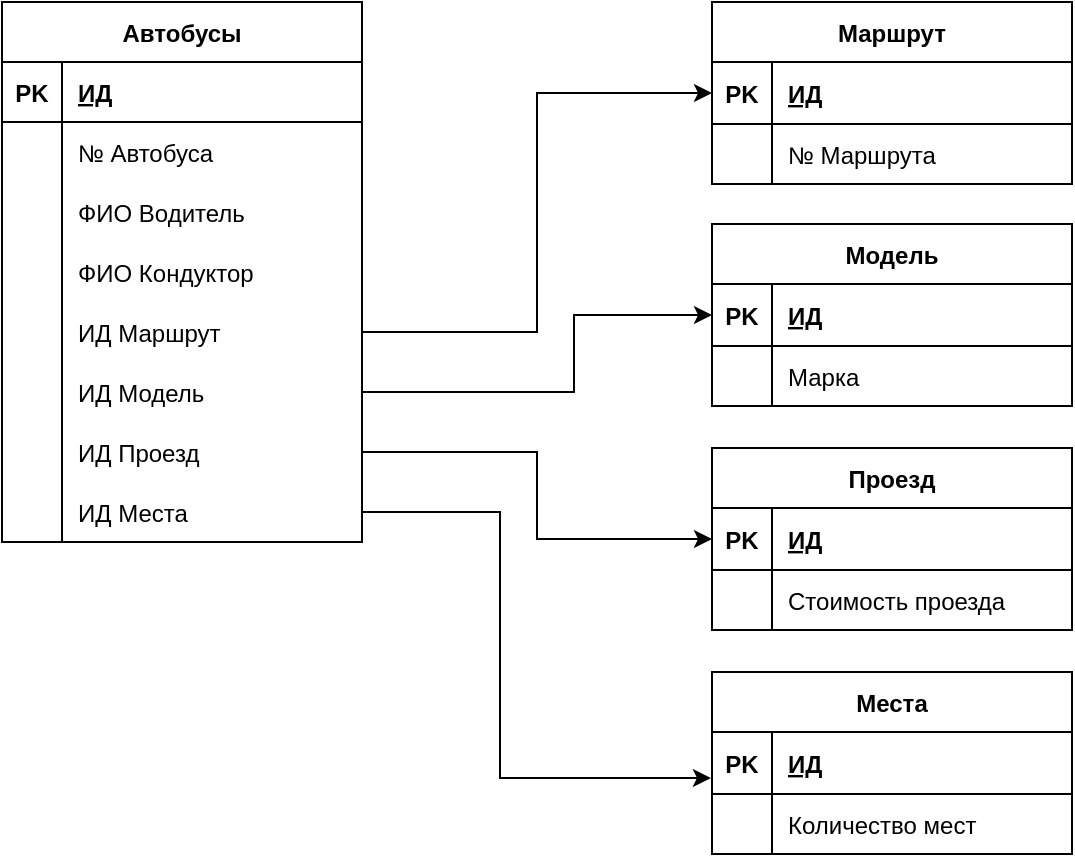<mxfile version="20.6.0" type="device"><diagram id="hzzZIlV-OQuinswEFl43" name="Страница 1"><mxGraphModel dx="652" dy="615" grid="0" gridSize="10" guides="1" tooltips="1" connect="1" arrows="1" fold="1" page="0" pageScale="1" pageWidth="827" pageHeight="1169" math="0" shadow="0"><root><mxCell id="0"/><mxCell id="1" parent="0"/><mxCell id="2SLa__R3V4OOOwiOtyNq-1" value="Автобусы" style="shape=table;startSize=30;container=1;collapsible=1;childLayout=tableLayout;fixedRows=1;rowLines=0;fontStyle=1;align=center;resizeLast=1;" vertex="1" parent="1"><mxGeometry x="100" y="30" width="180" height="270" as="geometry"/></mxCell><mxCell id="2SLa__R3V4OOOwiOtyNq-2" value="" style="shape=tableRow;horizontal=0;startSize=0;swimlaneHead=0;swimlaneBody=0;fillColor=none;collapsible=0;dropTarget=0;points=[[0,0.5],[1,0.5]];portConstraint=eastwest;top=0;left=0;right=0;bottom=1;" vertex="1" parent="2SLa__R3V4OOOwiOtyNq-1"><mxGeometry y="30" width="180" height="30" as="geometry"/></mxCell><mxCell id="2SLa__R3V4OOOwiOtyNq-3" value="PK" style="shape=partialRectangle;connectable=0;fillColor=none;top=0;left=0;bottom=0;right=0;fontStyle=1;overflow=hidden;" vertex="1" parent="2SLa__R3V4OOOwiOtyNq-2"><mxGeometry width="30" height="30" as="geometry"><mxRectangle width="30" height="30" as="alternateBounds"/></mxGeometry></mxCell><mxCell id="2SLa__R3V4OOOwiOtyNq-4" value="ИД" style="shape=partialRectangle;connectable=0;fillColor=none;top=0;left=0;bottom=0;right=0;align=left;spacingLeft=6;fontStyle=5;overflow=hidden;" vertex="1" parent="2SLa__R3V4OOOwiOtyNq-2"><mxGeometry x="30" width="150" height="30" as="geometry"><mxRectangle width="150" height="30" as="alternateBounds"/></mxGeometry></mxCell><mxCell id="2SLa__R3V4OOOwiOtyNq-5" value="" style="shape=tableRow;horizontal=0;startSize=0;swimlaneHead=0;swimlaneBody=0;fillColor=none;collapsible=0;dropTarget=0;points=[[0,0.5],[1,0.5]];portConstraint=eastwest;top=0;left=0;right=0;bottom=0;" vertex="1" parent="2SLa__R3V4OOOwiOtyNq-1"><mxGeometry y="60" width="180" height="30" as="geometry"/></mxCell><mxCell id="2SLa__R3V4OOOwiOtyNq-6" value="" style="shape=partialRectangle;connectable=0;fillColor=none;top=0;left=0;bottom=0;right=0;editable=1;overflow=hidden;" vertex="1" parent="2SLa__R3V4OOOwiOtyNq-5"><mxGeometry width="30" height="30" as="geometry"><mxRectangle width="30" height="30" as="alternateBounds"/></mxGeometry></mxCell><mxCell id="2SLa__R3V4OOOwiOtyNq-7" value="№ Автобуса" style="shape=partialRectangle;connectable=0;fillColor=none;top=0;left=0;bottom=0;right=0;align=left;spacingLeft=6;overflow=hidden;" vertex="1" parent="2SLa__R3V4OOOwiOtyNq-5"><mxGeometry x="30" width="150" height="30" as="geometry"><mxRectangle width="150" height="30" as="alternateBounds"/></mxGeometry></mxCell><mxCell id="2SLa__R3V4OOOwiOtyNq-101" value="" style="shape=tableRow;horizontal=0;startSize=0;swimlaneHead=0;swimlaneBody=0;fillColor=none;collapsible=0;dropTarget=0;points=[[0,0.5],[1,0.5]];portConstraint=eastwest;top=0;left=0;right=0;bottom=0;" vertex="1" parent="2SLa__R3V4OOOwiOtyNq-1"><mxGeometry y="90" width="180" height="30" as="geometry"/></mxCell><mxCell id="2SLa__R3V4OOOwiOtyNq-102" value="" style="shape=partialRectangle;connectable=0;fillColor=none;top=0;left=0;bottom=0;right=0;editable=1;overflow=hidden;" vertex="1" parent="2SLa__R3V4OOOwiOtyNq-101"><mxGeometry width="30" height="30" as="geometry"><mxRectangle width="30" height="30" as="alternateBounds"/></mxGeometry></mxCell><mxCell id="2SLa__R3V4OOOwiOtyNq-103" value="ФИО Водитель" style="shape=partialRectangle;connectable=0;fillColor=none;top=0;left=0;bottom=0;right=0;align=left;spacingLeft=6;overflow=hidden;" vertex="1" parent="2SLa__R3V4OOOwiOtyNq-101"><mxGeometry x="30" width="150" height="30" as="geometry"><mxRectangle width="150" height="30" as="alternateBounds"/></mxGeometry></mxCell><mxCell id="2SLa__R3V4OOOwiOtyNq-8" value="" style="shape=tableRow;horizontal=0;startSize=0;swimlaneHead=0;swimlaneBody=0;fillColor=none;collapsible=0;dropTarget=0;points=[[0,0.5],[1,0.5]];portConstraint=eastwest;top=0;left=0;right=0;bottom=0;" vertex="1" parent="2SLa__R3V4OOOwiOtyNq-1"><mxGeometry y="120" width="180" height="30" as="geometry"/></mxCell><mxCell id="2SLa__R3V4OOOwiOtyNq-9" value="" style="shape=partialRectangle;connectable=0;fillColor=none;top=0;left=0;bottom=0;right=0;editable=1;overflow=hidden;" vertex="1" parent="2SLa__R3V4OOOwiOtyNq-8"><mxGeometry width="30" height="30" as="geometry"><mxRectangle width="30" height="30" as="alternateBounds"/></mxGeometry></mxCell><mxCell id="2SLa__R3V4OOOwiOtyNq-10" value="ФИО Кондуктор" style="shape=partialRectangle;connectable=0;fillColor=none;top=0;left=0;bottom=0;right=0;align=left;spacingLeft=6;overflow=hidden;" vertex="1" parent="2SLa__R3V4OOOwiOtyNq-8"><mxGeometry x="30" width="150" height="30" as="geometry"><mxRectangle width="150" height="30" as="alternateBounds"/></mxGeometry></mxCell><mxCell id="2SLa__R3V4OOOwiOtyNq-11" value="" style="shape=tableRow;horizontal=0;startSize=0;swimlaneHead=0;swimlaneBody=0;fillColor=none;collapsible=0;dropTarget=0;points=[[0,0.5],[1,0.5]];portConstraint=eastwest;top=0;left=0;right=0;bottom=0;" vertex="1" parent="2SLa__R3V4OOOwiOtyNq-1"><mxGeometry y="150" width="180" height="30" as="geometry"/></mxCell><mxCell id="2SLa__R3V4OOOwiOtyNq-12" value="" style="shape=partialRectangle;connectable=0;fillColor=none;top=0;left=0;bottom=0;right=0;editable=1;overflow=hidden;" vertex="1" parent="2SLa__R3V4OOOwiOtyNq-11"><mxGeometry width="30" height="30" as="geometry"><mxRectangle width="30" height="30" as="alternateBounds"/></mxGeometry></mxCell><mxCell id="2SLa__R3V4OOOwiOtyNq-13" value="ИД Маршрут" style="shape=partialRectangle;connectable=0;fillColor=none;top=0;left=0;bottom=0;right=0;align=left;spacingLeft=6;overflow=hidden;" vertex="1" parent="2SLa__R3V4OOOwiOtyNq-11"><mxGeometry x="30" width="150" height="30" as="geometry"><mxRectangle width="150" height="30" as="alternateBounds"/></mxGeometry></mxCell><mxCell id="2SLa__R3V4OOOwiOtyNq-15" value="" style="shape=tableRow;horizontal=0;startSize=0;swimlaneHead=0;swimlaneBody=0;fillColor=none;collapsible=0;dropTarget=0;points=[[0,0.5],[1,0.5]];portConstraint=eastwest;top=0;left=0;right=0;bottom=0;" vertex="1" parent="2SLa__R3V4OOOwiOtyNq-1"><mxGeometry y="180" width="180" height="30" as="geometry"/></mxCell><mxCell id="2SLa__R3V4OOOwiOtyNq-16" value="" style="shape=partialRectangle;connectable=0;fillColor=none;top=0;left=0;bottom=0;right=0;editable=1;overflow=hidden;" vertex="1" parent="2SLa__R3V4OOOwiOtyNq-15"><mxGeometry width="30" height="30" as="geometry"><mxRectangle width="30" height="30" as="alternateBounds"/></mxGeometry></mxCell><mxCell id="2SLa__R3V4OOOwiOtyNq-17" value="ИД Модель" style="shape=partialRectangle;connectable=0;fillColor=none;top=0;left=0;bottom=0;right=0;align=left;spacingLeft=6;overflow=hidden;" vertex="1" parent="2SLa__R3V4OOOwiOtyNq-15"><mxGeometry x="30" width="150" height="30" as="geometry"><mxRectangle width="150" height="30" as="alternateBounds"/></mxGeometry></mxCell><mxCell id="2SLa__R3V4OOOwiOtyNq-79" value="" style="shape=tableRow;horizontal=0;startSize=0;swimlaneHead=0;swimlaneBody=0;fillColor=none;collapsible=0;dropTarget=0;points=[[0,0.5],[1,0.5]];portConstraint=eastwest;top=0;left=0;right=0;bottom=0;" vertex="1" parent="2SLa__R3V4OOOwiOtyNq-1"><mxGeometry y="210" width="180" height="30" as="geometry"/></mxCell><mxCell id="2SLa__R3V4OOOwiOtyNq-80" value="" style="shape=partialRectangle;connectable=0;fillColor=none;top=0;left=0;bottom=0;right=0;editable=1;overflow=hidden;" vertex="1" parent="2SLa__R3V4OOOwiOtyNq-79"><mxGeometry width="30" height="30" as="geometry"><mxRectangle width="30" height="30" as="alternateBounds"/></mxGeometry></mxCell><mxCell id="2SLa__R3V4OOOwiOtyNq-81" value="ИД Проезд" style="shape=partialRectangle;connectable=0;fillColor=none;top=0;left=0;bottom=0;right=0;align=left;spacingLeft=6;overflow=hidden;" vertex="1" parent="2SLa__R3V4OOOwiOtyNq-79"><mxGeometry x="30" width="150" height="30" as="geometry"><mxRectangle width="150" height="30" as="alternateBounds"/></mxGeometry></mxCell><mxCell id="2SLa__R3V4OOOwiOtyNq-82" value="" style="shape=tableRow;horizontal=0;startSize=0;swimlaneHead=0;swimlaneBody=0;fillColor=none;collapsible=0;dropTarget=0;points=[[0,0.5],[1,0.5]];portConstraint=eastwest;top=0;left=0;right=0;bottom=0;" vertex="1" parent="2SLa__R3V4OOOwiOtyNq-1"><mxGeometry y="240" width="180" height="30" as="geometry"/></mxCell><mxCell id="2SLa__R3V4OOOwiOtyNq-83" value="" style="shape=partialRectangle;connectable=0;fillColor=none;top=0;left=0;bottom=0;right=0;editable=1;overflow=hidden;" vertex="1" parent="2SLa__R3V4OOOwiOtyNq-82"><mxGeometry width="30" height="30" as="geometry"><mxRectangle width="30" height="30" as="alternateBounds"/></mxGeometry></mxCell><mxCell id="2SLa__R3V4OOOwiOtyNq-84" value="ИД Места" style="shape=partialRectangle;connectable=0;fillColor=none;top=0;left=0;bottom=0;right=0;align=left;spacingLeft=6;overflow=hidden;" vertex="1" parent="2SLa__R3V4OOOwiOtyNq-82"><mxGeometry x="30" width="150" height="30" as="geometry"><mxRectangle width="150" height="30" as="alternateBounds"/></mxGeometry></mxCell><mxCell id="2SLa__R3V4OOOwiOtyNq-38" value="Маршрут" style="shape=table;startSize=30;container=1;collapsible=1;childLayout=tableLayout;fixedRows=1;rowLines=0;fontStyle=1;align=center;resizeLast=1;" vertex="1" parent="1"><mxGeometry x="455" y="30" width="180" height="91" as="geometry"/></mxCell><mxCell id="2SLa__R3V4OOOwiOtyNq-39" value="" style="shape=tableRow;horizontal=0;startSize=0;swimlaneHead=0;swimlaneBody=0;fillColor=none;collapsible=0;dropTarget=0;points=[[0,0.5],[1,0.5]];portConstraint=eastwest;top=0;left=0;right=0;bottom=1;" vertex="1" parent="2SLa__R3V4OOOwiOtyNq-38"><mxGeometry y="30" width="180" height="31" as="geometry"/></mxCell><mxCell id="2SLa__R3V4OOOwiOtyNq-40" value="PK" style="shape=partialRectangle;connectable=0;fillColor=none;top=0;left=0;bottom=0;right=0;fontStyle=1;overflow=hidden;" vertex="1" parent="2SLa__R3V4OOOwiOtyNq-39"><mxGeometry width="30" height="31" as="geometry"><mxRectangle width="30" height="31" as="alternateBounds"/></mxGeometry></mxCell><mxCell id="2SLa__R3V4OOOwiOtyNq-41" value="ИД" style="shape=partialRectangle;connectable=0;fillColor=none;top=0;left=0;bottom=0;right=0;align=left;spacingLeft=6;fontStyle=5;overflow=hidden;" vertex="1" parent="2SLa__R3V4OOOwiOtyNq-39"><mxGeometry x="30" width="150" height="31" as="geometry"><mxRectangle width="150" height="31" as="alternateBounds"/></mxGeometry></mxCell><mxCell id="2SLa__R3V4OOOwiOtyNq-42" value="" style="shape=tableRow;horizontal=0;startSize=0;swimlaneHead=0;swimlaneBody=0;fillColor=none;collapsible=0;dropTarget=0;points=[[0,0.5],[1,0.5]];portConstraint=eastwest;top=0;left=0;right=0;bottom=0;" vertex="1" parent="2SLa__R3V4OOOwiOtyNq-38"><mxGeometry y="61" width="180" height="30" as="geometry"/></mxCell><mxCell id="2SLa__R3V4OOOwiOtyNq-43" value="" style="shape=partialRectangle;connectable=0;fillColor=none;top=0;left=0;bottom=0;right=0;editable=1;overflow=hidden;" vertex="1" parent="2SLa__R3V4OOOwiOtyNq-42"><mxGeometry width="30" height="30" as="geometry"><mxRectangle width="30" height="30" as="alternateBounds"/></mxGeometry></mxCell><mxCell id="2SLa__R3V4OOOwiOtyNq-44" value="№ Маршрута" style="shape=partialRectangle;connectable=0;fillColor=none;top=0;left=0;bottom=0;right=0;align=left;spacingLeft=6;overflow=hidden;" vertex="1" parent="2SLa__R3V4OOOwiOtyNq-42"><mxGeometry x="30" width="150" height="30" as="geometry"><mxRectangle width="150" height="30" as="alternateBounds"/></mxGeometry></mxCell><mxCell id="2SLa__R3V4OOOwiOtyNq-67" style="edgeStyle=orthogonalEdgeStyle;rounded=0;orthogonalLoop=1;jettySize=auto;html=1;exitX=1;exitY=0.5;exitDx=0;exitDy=0;entryX=0;entryY=0.5;entryDx=0;entryDy=0;" edge="1" parent="1" source="2SLa__R3V4OOOwiOtyNq-11" target="2SLa__R3V4OOOwiOtyNq-38"><mxGeometry relative="1" as="geometry"/></mxCell><mxCell id="2SLa__R3V4OOOwiOtyNq-68" value="Модель" style="shape=table;startSize=30;container=1;collapsible=1;childLayout=tableLayout;fixedRows=1;rowLines=0;fontStyle=1;align=center;resizeLast=1;" vertex="1" parent="1"><mxGeometry x="455" y="141" width="180" height="91" as="geometry"/></mxCell><mxCell id="2SLa__R3V4OOOwiOtyNq-69" value="" style="shape=tableRow;horizontal=0;startSize=0;swimlaneHead=0;swimlaneBody=0;fillColor=none;collapsible=0;dropTarget=0;points=[[0,0.5],[1,0.5]];portConstraint=eastwest;top=0;left=0;right=0;bottom=1;" vertex="1" parent="2SLa__R3V4OOOwiOtyNq-68"><mxGeometry y="30" width="180" height="31" as="geometry"/></mxCell><mxCell id="2SLa__R3V4OOOwiOtyNq-70" value="PK" style="shape=partialRectangle;connectable=0;fillColor=none;top=0;left=0;bottom=0;right=0;fontStyle=1;overflow=hidden;" vertex="1" parent="2SLa__R3V4OOOwiOtyNq-69"><mxGeometry width="30" height="31" as="geometry"><mxRectangle width="30" height="31" as="alternateBounds"/></mxGeometry></mxCell><mxCell id="2SLa__R3V4OOOwiOtyNq-71" value="ИД" style="shape=partialRectangle;connectable=0;fillColor=none;top=0;left=0;bottom=0;right=0;align=left;spacingLeft=6;fontStyle=5;overflow=hidden;" vertex="1" parent="2SLa__R3V4OOOwiOtyNq-69"><mxGeometry x="30" width="150" height="31" as="geometry"><mxRectangle width="150" height="31" as="alternateBounds"/></mxGeometry></mxCell><mxCell id="2SLa__R3V4OOOwiOtyNq-72" value="" style="shape=tableRow;horizontal=0;startSize=0;swimlaneHead=0;swimlaneBody=0;fillColor=none;collapsible=0;dropTarget=0;points=[[0,0.5],[1,0.5]];portConstraint=eastwest;top=0;left=0;right=0;bottom=0;" vertex="1" parent="2SLa__R3V4OOOwiOtyNq-68"><mxGeometry y="61" width="180" height="30" as="geometry"/></mxCell><mxCell id="2SLa__R3V4OOOwiOtyNq-73" value="" style="shape=partialRectangle;connectable=0;fillColor=none;top=0;left=0;bottom=0;right=0;editable=1;overflow=hidden;" vertex="1" parent="2SLa__R3V4OOOwiOtyNq-72"><mxGeometry width="30" height="30" as="geometry"><mxRectangle width="30" height="30" as="alternateBounds"/></mxGeometry></mxCell><mxCell id="2SLa__R3V4OOOwiOtyNq-74" value="Марка" style="shape=partialRectangle;connectable=0;fillColor=none;top=0;left=0;bottom=0;right=0;align=left;spacingLeft=6;overflow=hidden;" vertex="1" parent="2SLa__R3V4OOOwiOtyNq-72"><mxGeometry x="30" width="150" height="30" as="geometry"><mxRectangle width="150" height="30" as="alternateBounds"/></mxGeometry></mxCell><mxCell id="2SLa__R3V4OOOwiOtyNq-75" style="edgeStyle=orthogonalEdgeStyle;rounded=0;orthogonalLoop=1;jettySize=auto;html=1;exitX=1;exitY=0.5;exitDx=0;exitDy=0;entryX=0;entryY=0.5;entryDx=0;entryDy=0;" edge="1" parent="1" source="2SLa__R3V4OOOwiOtyNq-15" target="2SLa__R3V4OOOwiOtyNq-69"><mxGeometry relative="1" as="geometry"><Array as="points"><mxPoint x="386" y="225"/><mxPoint x="386" y="187"/></Array></mxGeometry></mxCell><mxCell id="2SLa__R3V4OOOwiOtyNq-85" value="Проезд" style="shape=table;startSize=30;container=1;collapsible=1;childLayout=tableLayout;fixedRows=1;rowLines=0;fontStyle=1;align=center;resizeLast=1;" vertex="1" parent="1"><mxGeometry x="455" y="253" width="180" height="91" as="geometry"/></mxCell><mxCell id="2SLa__R3V4OOOwiOtyNq-86" value="" style="shape=tableRow;horizontal=0;startSize=0;swimlaneHead=0;swimlaneBody=0;fillColor=none;collapsible=0;dropTarget=0;points=[[0,0.5],[1,0.5]];portConstraint=eastwest;top=0;left=0;right=0;bottom=1;" vertex="1" parent="2SLa__R3V4OOOwiOtyNq-85"><mxGeometry y="30" width="180" height="31" as="geometry"/></mxCell><mxCell id="2SLa__R3V4OOOwiOtyNq-87" value="PK" style="shape=partialRectangle;connectable=0;fillColor=none;top=0;left=0;bottom=0;right=0;fontStyle=1;overflow=hidden;" vertex="1" parent="2SLa__R3V4OOOwiOtyNq-86"><mxGeometry width="30" height="31" as="geometry"><mxRectangle width="30" height="31" as="alternateBounds"/></mxGeometry></mxCell><mxCell id="2SLa__R3V4OOOwiOtyNq-88" value="ИД" style="shape=partialRectangle;connectable=0;fillColor=none;top=0;left=0;bottom=0;right=0;align=left;spacingLeft=6;fontStyle=5;overflow=hidden;" vertex="1" parent="2SLa__R3V4OOOwiOtyNq-86"><mxGeometry x="30" width="150" height="31" as="geometry"><mxRectangle width="150" height="31" as="alternateBounds"/></mxGeometry></mxCell><mxCell id="2SLa__R3V4OOOwiOtyNq-89" value="" style="shape=tableRow;horizontal=0;startSize=0;swimlaneHead=0;swimlaneBody=0;fillColor=none;collapsible=0;dropTarget=0;points=[[0,0.5],[1,0.5]];portConstraint=eastwest;top=0;left=0;right=0;bottom=0;" vertex="1" parent="2SLa__R3V4OOOwiOtyNq-85"><mxGeometry y="61" width="180" height="30" as="geometry"/></mxCell><mxCell id="2SLa__R3V4OOOwiOtyNq-90" value="" style="shape=partialRectangle;connectable=0;fillColor=none;top=0;left=0;bottom=0;right=0;editable=1;overflow=hidden;" vertex="1" parent="2SLa__R3V4OOOwiOtyNq-89"><mxGeometry width="30" height="30" as="geometry"><mxRectangle width="30" height="30" as="alternateBounds"/></mxGeometry></mxCell><mxCell id="2SLa__R3V4OOOwiOtyNq-91" value="Стоимость проезда" style="shape=partialRectangle;connectable=0;fillColor=none;top=0;left=0;bottom=0;right=0;align=left;spacingLeft=6;overflow=hidden;" vertex="1" parent="2SLa__R3V4OOOwiOtyNq-89"><mxGeometry x="30" width="150" height="30" as="geometry"><mxRectangle width="150" height="30" as="alternateBounds"/></mxGeometry></mxCell><mxCell id="2SLa__R3V4OOOwiOtyNq-92" style="edgeStyle=orthogonalEdgeStyle;rounded=0;orthogonalLoop=1;jettySize=auto;html=1;exitX=1;exitY=0.5;exitDx=0;exitDy=0;entryX=0;entryY=0.5;entryDx=0;entryDy=0;" edge="1" parent="1" source="2SLa__R3V4OOOwiOtyNq-79" target="2SLa__R3V4OOOwiOtyNq-86"><mxGeometry relative="1" as="geometry"/></mxCell><mxCell id="2SLa__R3V4OOOwiOtyNq-93" value="Места" style="shape=table;startSize=30;container=1;collapsible=1;childLayout=tableLayout;fixedRows=1;rowLines=0;fontStyle=1;align=center;resizeLast=1;" vertex="1" parent="1"><mxGeometry x="455" y="365" width="180" height="91" as="geometry"/></mxCell><mxCell id="2SLa__R3V4OOOwiOtyNq-94" value="" style="shape=tableRow;horizontal=0;startSize=0;swimlaneHead=0;swimlaneBody=0;fillColor=none;collapsible=0;dropTarget=0;points=[[0,0.5],[1,0.5]];portConstraint=eastwest;top=0;left=0;right=0;bottom=1;" vertex="1" parent="2SLa__R3V4OOOwiOtyNq-93"><mxGeometry y="30" width="180" height="31" as="geometry"/></mxCell><mxCell id="2SLa__R3V4OOOwiOtyNq-95" value="PK" style="shape=partialRectangle;connectable=0;fillColor=none;top=0;left=0;bottom=0;right=0;fontStyle=1;overflow=hidden;" vertex="1" parent="2SLa__R3V4OOOwiOtyNq-94"><mxGeometry width="30" height="31" as="geometry"><mxRectangle width="30" height="31" as="alternateBounds"/></mxGeometry></mxCell><mxCell id="2SLa__R3V4OOOwiOtyNq-96" value="ИД" style="shape=partialRectangle;connectable=0;fillColor=none;top=0;left=0;bottom=0;right=0;align=left;spacingLeft=6;fontStyle=5;overflow=hidden;" vertex="1" parent="2SLa__R3V4OOOwiOtyNq-94"><mxGeometry x="30" width="150" height="31" as="geometry"><mxRectangle width="150" height="31" as="alternateBounds"/></mxGeometry></mxCell><mxCell id="2SLa__R3V4OOOwiOtyNq-97" value="" style="shape=tableRow;horizontal=0;startSize=0;swimlaneHead=0;swimlaneBody=0;fillColor=none;collapsible=0;dropTarget=0;points=[[0,0.5],[1,0.5]];portConstraint=eastwest;top=0;left=0;right=0;bottom=0;" vertex="1" parent="2SLa__R3V4OOOwiOtyNq-93"><mxGeometry y="61" width="180" height="30" as="geometry"/></mxCell><mxCell id="2SLa__R3V4OOOwiOtyNq-98" value="" style="shape=partialRectangle;connectable=0;fillColor=none;top=0;left=0;bottom=0;right=0;editable=1;overflow=hidden;" vertex="1" parent="2SLa__R3V4OOOwiOtyNq-97"><mxGeometry width="30" height="30" as="geometry"><mxRectangle width="30" height="30" as="alternateBounds"/></mxGeometry></mxCell><mxCell id="2SLa__R3V4OOOwiOtyNq-99" value="Количество мест" style="shape=partialRectangle;connectable=0;fillColor=none;top=0;left=0;bottom=0;right=0;align=left;spacingLeft=6;overflow=hidden;" vertex="1" parent="2SLa__R3V4OOOwiOtyNq-97"><mxGeometry x="30" width="150" height="30" as="geometry"><mxRectangle width="150" height="30" as="alternateBounds"/></mxGeometry></mxCell><mxCell id="2SLa__R3V4OOOwiOtyNq-100" style="edgeStyle=orthogonalEdgeStyle;rounded=0;orthogonalLoop=1;jettySize=auto;html=1;exitX=1;exitY=0.5;exitDx=0;exitDy=0;entryX=-0.003;entryY=0.742;entryDx=0;entryDy=0;entryPerimeter=0;" edge="1" parent="1" source="2SLa__R3V4OOOwiOtyNq-82" target="2SLa__R3V4OOOwiOtyNq-94"><mxGeometry relative="1" as="geometry"><Array as="points"><mxPoint x="349" y="285"/><mxPoint x="349" y="418"/></Array></mxGeometry></mxCell></root></mxGraphModel></diagram></mxfile>